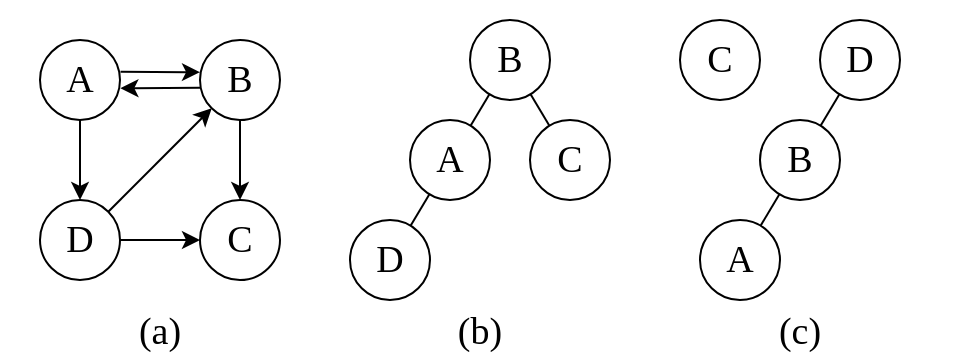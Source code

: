 <mxfile>
    <diagram id="gne0y1b4-kUvRsyWJ541" name="第 1 页">
        <mxGraphModel dx="661" dy="430" grid="1" gridSize="10" guides="1" tooltips="1" connect="1" arrows="1" fold="1" page="1" pageScale="1" pageWidth="827" pageHeight="1169" math="0" shadow="0">
            <root>
                <mxCell id="0"/>
                <mxCell id="1" parent="0"/>
                <mxCell id="2" value="&lt;font style=&quot;font-size: 19px;&quot; face=&quot;Times New Roman&quot;&gt;(b)&lt;/font&gt;" style="rounded=0;whiteSpace=wrap;html=1;container=1;verticalAlign=bottom;strokeColor=none;fontFamily=Times New Roman;fontSize=19;fillColor=none;" parent="1" vertex="1">
                    <mxGeometry x="320" y="240" width="160" height="180" as="geometry">
                        <mxRectangle x="177" y="190" width="50" height="40" as="alternateBounds"/>
                    </mxGeometry>
                </mxCell>
                <mxCell id="3" value="" style="group" parent="2" vertex="1" connectable="0">
                    <mxGeometry x="15" y="10" width="130" height="140" as="geometry"/>
                </mxCell>
                <mxCell id="4" value="B" style="ellipse;whiteSpace=wrap;html=1;fontFamily=Times New Roman;fontSize=19;" parent="3" vertex="1">
                    <mxGeometry x="60" width="40" height="40" as="geometry"/>
                </mxCell>
                <mxCell id="5" value="A" style="ellipse;whiteSpace=wrap;html=1;fontFamily=Times New Roman;fontSize=19;" parent="3" vertex="1">
                    <mxGeometry x="30" y="50" width="40" height="40" as="geometry"/>
                </mxCell>
                <mxCell id="6" style="edgeStyle=none;html=1;endArrow=none;endFill=0;" parent="3" source="4" target="5" edge="1">
                    <mxGeometry relative="1" as="geometry"/>
                </mxCell>
                <mxCell id="7" value="C" style="ellipse;whiteSpace=wrap;html=1;fontFamily=Times New Roman;fontSize=19;" parent="3" vertex="1">
                    <mxGeometry x="90" y="50" width="40" height="40" as="geometry"/>
                </mxCell>
                <mxCell id="8" style="edgeStyle=none;html=1;endArrow=none;endFill=0;" parent="3" source="4" target="7" edge="1">
                    <mxGeometry relative="1" as="geometry"/>
                </mxCell>
                <mxCell id="9" value="D" style="ellipse;whiteSpace=wrap;html=1;fontFamily=Times New Roman;fontSize=19;" parent="3" vertex="1">
                    <mxGeometry y="100" width="40" height="40" as="geometry"/>
                </mxCell>
                <mxCell id="10" style="edgeStyle=none;html=1;endArrow=none;endFill=0;" parent="3" source="5" target="9" edge="1">
                    <mxGeometry relative="1" as="geometry"/>
                </mxCell>
                <mxCell id="11" value="&lt;font style=&quot;font-size: 19px;&quot; face=&quot;Times New Roman&quot;&gt;(a)&lt;/font&gt;" style="rounded=0;whiteSpace=wrap;html=1;container=1;verticalAlign=bottom;strokeColor=none;fontFamily=Times New Roman;fontSize=19;fillColor=none;" parent="1" vertex="1">
                    <mxGeometry x="160" y="240" width="160" height="180" as="geometry">
                        <mxRectangle x="177" y="190" width="50" height="40" as="alternateBounds"/>
                    </mxGeometry>
                </mxCell>
                <mxCell id="12" value="" style="group" parent="11" vertex="1" connectable="0">
                    <mxGeometry x="20" y="20" width="120" height="120" as="geometry"/>
                </mxCell>
                <mxCell id="13" value="A" style="ellipse;whiteSpace=wrap;html=1;fontFamily=Times New Roman;fontSize=19;" parent="12" vertex="1">
                    <mxGeometry width="40" height="40" as="geometry"/>
                </mxCell>
                <mxCell id="14" value="D" style="ellipse;whiteSpace=wrap;html=1;fontFamily=Times New Roman;fontSize=19;" parent="12" vertex="1">
                    <mxGeometry y="80" width="40" height="40" as="geometry"/>
                </mxCell>
                <mxCell id="15" style="edgeStyle=none;html=1;endArrow=classic;endFill=1;" parent="12" source="13" target="14" edge="1">
                    <mxGeometry relative="1" as="geometry"/>
                </mxCell>
                <mxCell id="16" style="edgeStyle=none;html=1;exitX=0;exitY=0.598;exitDx=0;exitDy=0;entryX=1.005;entryY=0.603;entryDx=0;entryDy=0;startArrow=none;startFill=0;endArrow=classic;endFill=1;exitPerimeter=0;entryPerimeter=0;" parent="12" source="17" target="13" edge="1">
                    <mxGeometry relative="1" as="geometry"/>
                </mxCell>
                <mxCell id="17" value="B" style="ellipse;whiteSpace=wrap;html=1;fontFamily=Times New Roman;fontSize=19;" parent="12" vertex="1">
                    <mxGeometry x="80" width="40" height="40" as="geometry"/>
                </mxCell>
                <mxCell id="18" style="edgeStyle=none;html=1;" parent="12" source="14" target="17" edge="1">
                    <mxGeometry relative="1" as="geometry"/>
                </mxCell>
                <mxCell id="19" style="edgeStyle=none;html=1;exitX=1.007;exitY=0.396;exitDx=0;exitDy=0;entryX=0;entryY=0.403;entryDx=0;entryDy=0;startArrow=none;startFill=0;endArrow=classic;endFill=1;exitPerimeter=0;entryPerimeter=0;" parent="12" source="13" target="17" edge="1">
                    <mxGeometry relative="1" as="geometry"/>
                </mxCell>
                <mxCell id="20" value="C" style="ellipse;whiteSpace=wrap;html=1;fontFamily=Times New Roman;fontSize=19;" parent="12" vertex="1">
                    <mxGeometry x="80" y="80" width="40" height="40" as="geometry"/>
                </mxCell>
                <mxCell id="21" style="edgeStyle=none;html=1;endArrow=classic;endFill=1;" parent="12" source="17" target="20" edge="1">
                    <mxGeometry relative="1" as="geometry"/>
                </mxCell>
                <mxCell id="22" style="edgeStyle=none;html=1;startArrow=none;startFill=0;endArrow=classic;endFill=1;" parent="12" source="14" target="20" edge="1">
                    <mxGeometry relative="1" as="geometry"/>
                </mxCell>
                <mxCell id="23" value="&lt;font style=&quot;font-size: 19px;&quot; face=&quot;Times New Roman&quot;&gt;(c)&lt;/font&gt;" style="rounded=0;whiteSpace=wrap;html=1;container=1;verticalAlign=bottom;strokeColor=none;fontFamily=Times New Roman;fontSize=19;fillColor=none;" parent="1" vertex="1">
                    <mxGeometry x="480" y="240" width="160" height="180" as="geometry">
                        <mxRectangle x="177" y="190" width="50" height="40" as="alternateBounds"/>
                    </mxGeometry>
                </mxCell>
                <mxCell id="32" value="" style="group" parent="23" vertex="1" connectable="0">
                    <mxGeometry x="30" y="10" width="100" height="140" as="geometry"/>
                </mxCell>
                <mxCell id="25" value="D" style="ellipse;whiteSpace=wrap;html=1;fontFamily=Times New Roman;fontSize=19;" parent="32" vertex="1">
                    <mxGeometry x="60" width="40" height="40" as="geometry"/>
                </mxCell>
                <mxCell id="26" value="B" style="ellipse;whiteSpace=wrap;html=1;fontFamily=Times New Roman;fontSize=19;" parent="32" vertex="1">
                    <mxGeometry x="30" y="50" width="40" height="40" as="geometry"/>
                </mxCell>
                <mxCell id="27" style="edgeStyle=none;html=1;endArrow=none;endFill=0;" parent="32" source="25" target="26" edge="1">
                    <mxGeometry relative="1" as="geometry"/>
                </mxCell>
                <mxCell id="28" value="A" style="ellipse;whiteSpace=wrap;html=1;fontFamily=Times New Roman;fontSize=19;" parent="32" vertex="1">
                    <mxGeometry y="100" width="40" height="40" as="geometry"/>
                </mxCell>
                <mxCell id="29" style="edgeStyle=none;html=1;endArrow=none;endFill=0;" parent="32" source="26" target="28" edge="1">
                    <mxGeometry relative="1" as="geometry"/>
                </mxCell>
                <mxCell id="30" value="C" style="ellipse;whiteSpace=wrap;html=1;fontFamily=Times New Roman;fontSize=19;" parent="23" vertex="1">
                    <mxGeometry x="20" y="10" width="40" height="40" as="geometry"/>
                </mxCell>
            </root>
        </mxGraphModel>
    </diagram>
</mxfile>